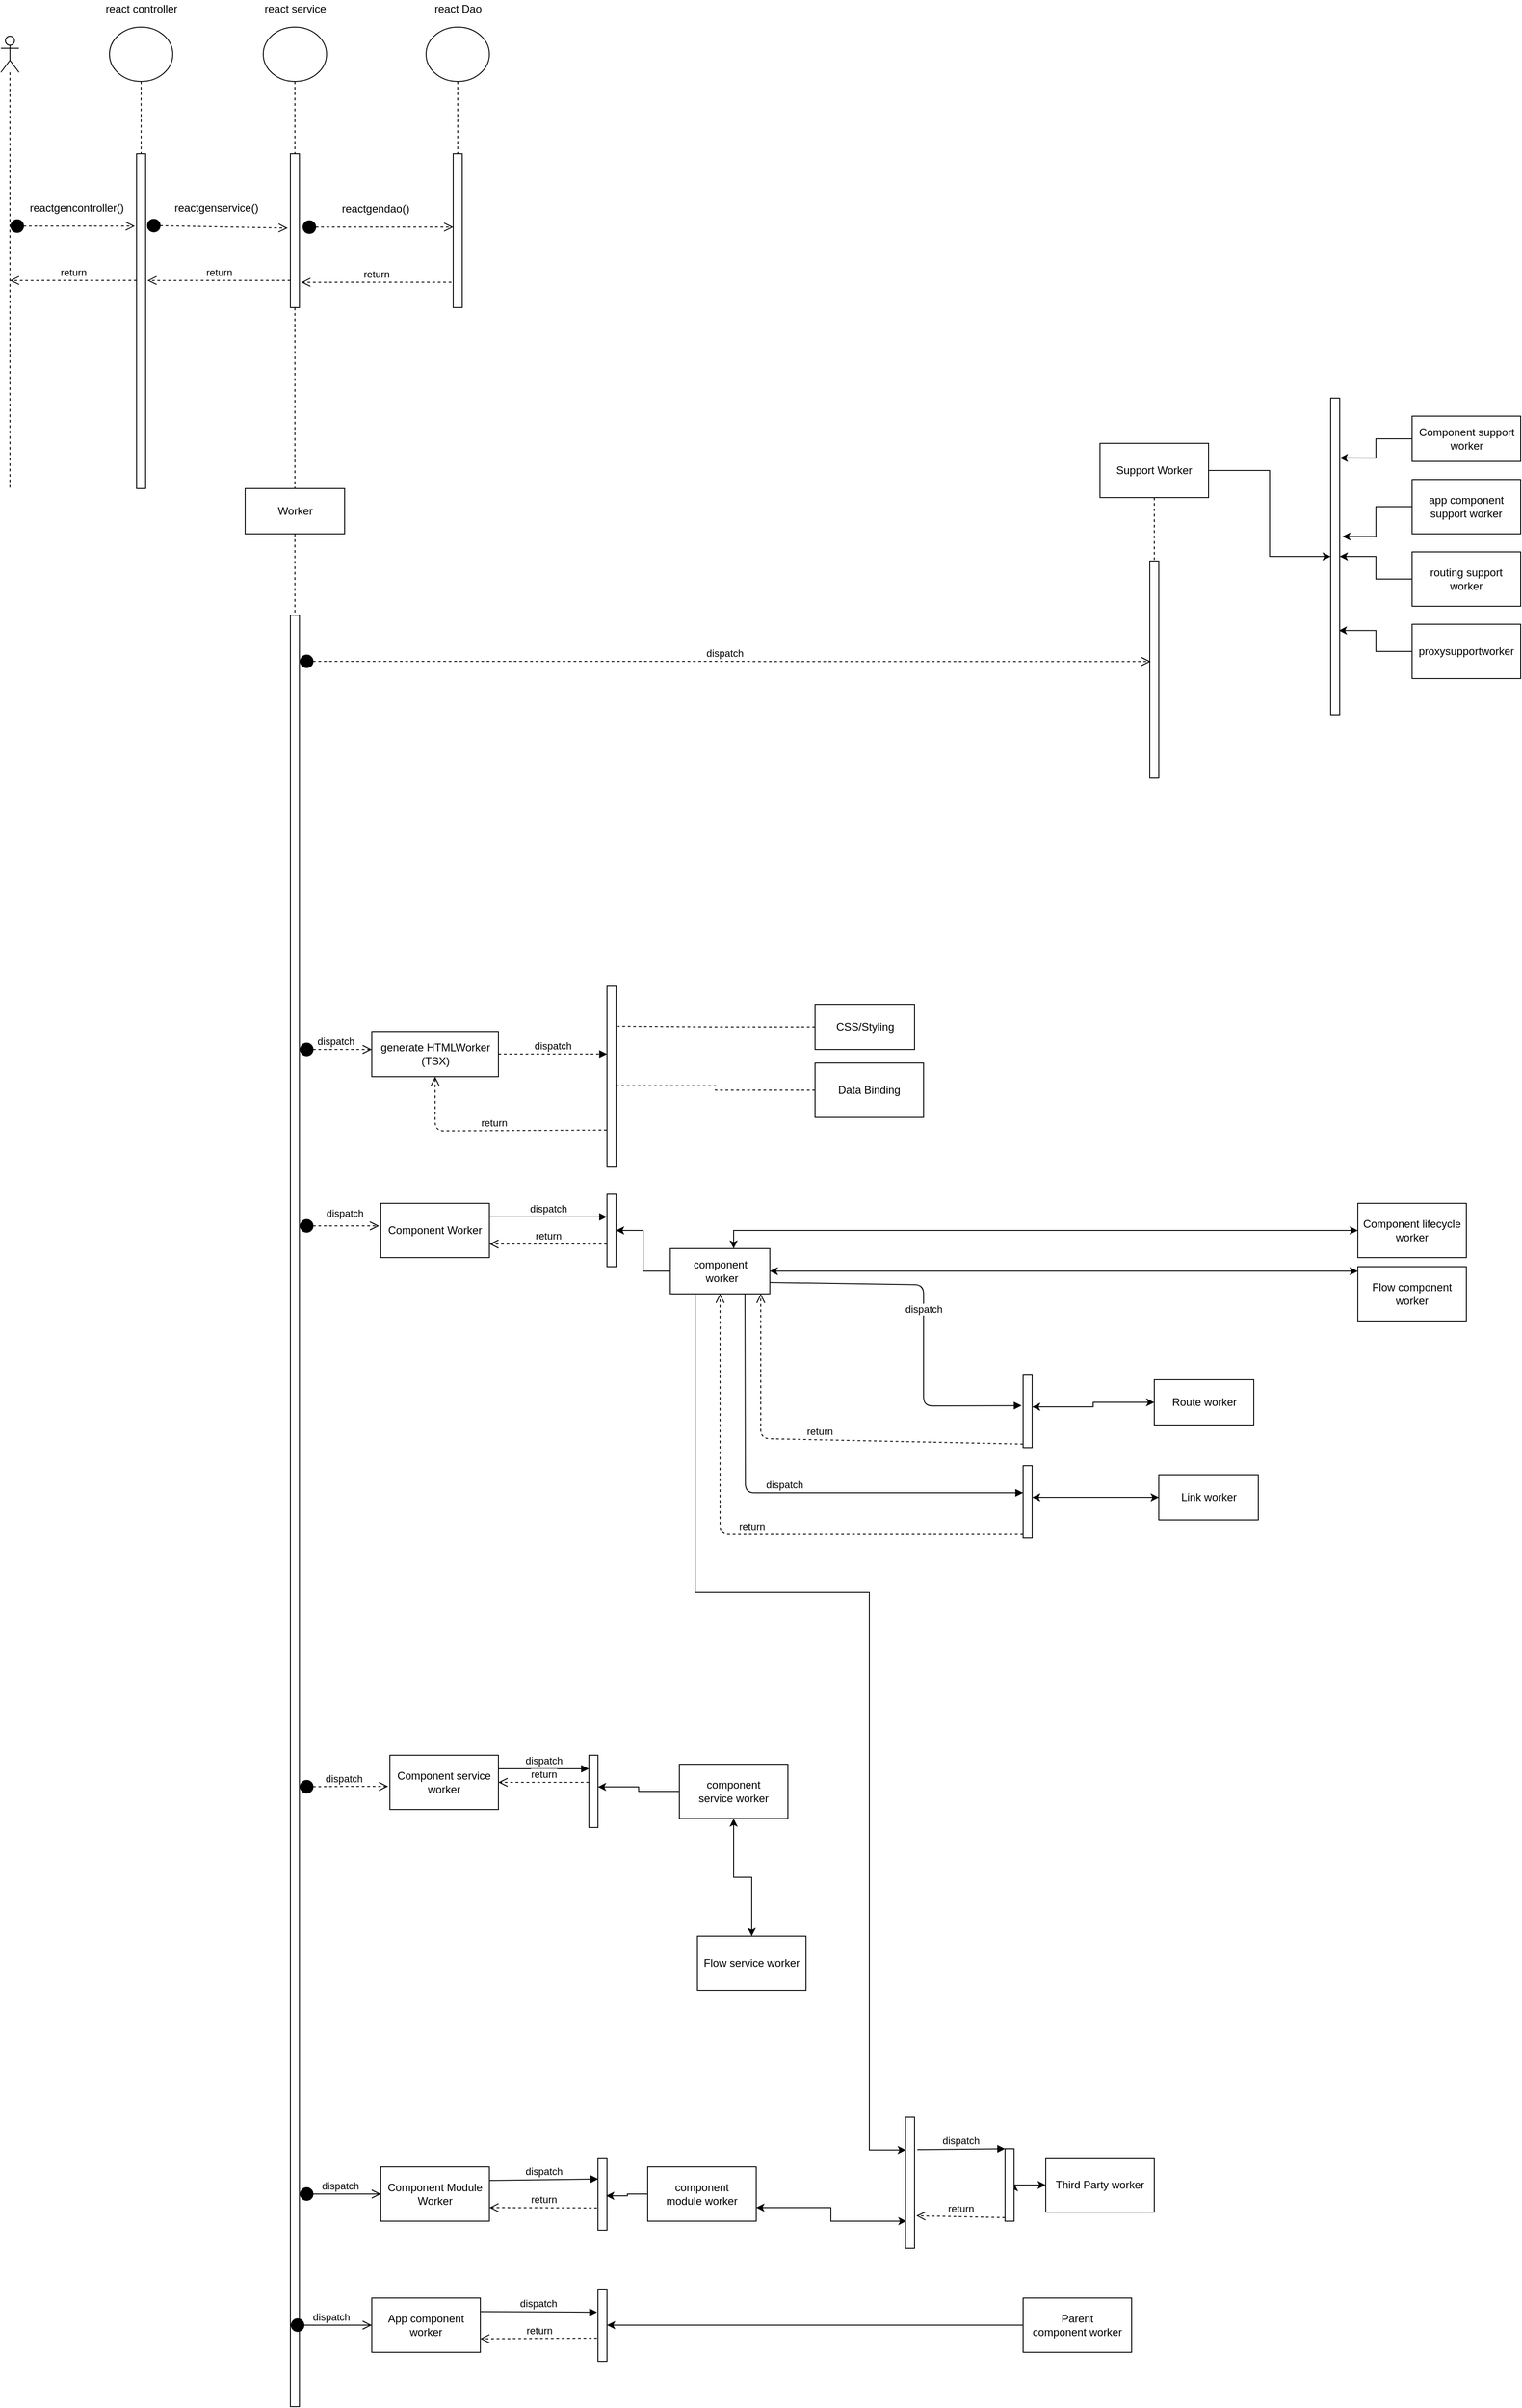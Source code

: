 <mxfile version="12.2.4" pages="1"><diagram id="8ImxBgGU84YvOnzwgx3z" name="Page-1"><mxGraphModel dx="639" dy="538" grid="1" gridSize="10" guides="1" tooltips="1" connect="1" arrows="1" fold="1" page="1" pageScale="1" pageWidth="8000" pageHeight="8000" math="0" shadow="0"><root><mxCell id="0"/><mxCell id="1" parent="0"/><mxCell id="2" style="edgeStyle=orthogonalEdgeStyle;rounded=0;orthogonalLoop=1;jettySize=auto;html=1;entryX=0.5;entryY=0.005;entryDx=0;entryDy=0;entryPerimeter=0;dashed=1;endArrow=none;endFill=0;" parent="1" source="3" target="6" edge="1"><mxGeometry relative="1" as="geometry"/></mxCell><mxCell id="3" value="" style="ellipse;fillColor=#ffffff;strokeColor=#000000;" parent="1" vertex="1"><mxGeometry x="2466" y="240" width="70" height="60" as="geometry"/></mxCell><mxCell id="4" value="" style="shape=umlLifeline;participant=umlActor;perimeter=lifelinePerimeter;whiteSpace=wrap;html=1;container=1;collapsible=0;recursiveResize=0;verticalAlign=top;spacingTop=36;outlineConnect=0;" parent="1" vertex="1"><mxGeometry x="2346" y="250" width="20" height="500" as="geometry"/></mxCell><mxCell id="5" value="react controller" style="text;html=1;align=center;verticalAlign=middle;resizable=0;points=[];autosize=1;" parent="1" vertex="1"><mxGeometry x="2456" y="210" width="90" height="20" as="geometry"/></mxCell><mxCell id="6" value="" style="html=1;points=[];perimeter=orthogonalPerimeter;" parent="1" vertex="1"><mxGeometry x="2496" y="380" width="10" height="370" as="geometry"/></mxCell><mxCell id="7" value="" style="html=1;verticalAlign=bottom;startArrow=circle;startFill=1;endArrow=open;startSize=6;endSize=8;dashed=1;entryX=-0.2;entryY=0.216;entryDx=0;entryDy=0;entryPerimeter=0;" parent="1" source="4" target="6" edge="1"><mxGeometry width="80" relative="1" as="geometry"><mxPoint x="2376" y="470" as="sourcePoint"/><mxPoint x="2456" y="470" as="targetPoint"/></mxGeometry></mxCell><mxCell id="8" value="react service" style="text;html=1;align=center;verticalAlign=middle;resizable=0;points=[];autosize=1;" parent="1" vertex="1"><mxGeometry x="2631" y="210" width="80" height="20" as="geometry"/></mxCell><mxCell id="9" value="react Dao" style="text;html=1;align=center;verticalAlign=middle;resizable=0;points=[];autosize=1;" parent="1" vertex="1"><mxGeometry x="2816" y="210" width="70" height="20" as="geometry"/></mxCell><mxCell id="10" style="edgeStyle=orthogonalEdgeStyle;rounded=0;orthogonalLoop=1;jettySize=auto;html=1;dashed=1;endArrow=none;endFill=0;" parent="1" source="11" edge="1"><mxGeometry relative="1" as="geometry"><mxPoint x="2671" y="380" as="targetPoint"/></mxGeometry></mxCell><mxCell id="11" value="" style="ellipse;fillColor=#ffffff;strokeColor=#000000;" parent="1" vertex="1"><mxGeometry x="2636" y="240" width="70" height="60" as="geometry"/></mxCell><mxCell id="12" style="edgeStyle=orthogonalEdgeStyle;rounded=0;orthogonalLoop=1;jettySize=auto;html=1;entryX=0.5;entryY=0.005;entryDx=0;entryDy=0;entryPerimeter=0;dashed=1;endArrow=none;endFill=0;" parent="1" source="13" target="15" edge="1"><mxGeometry relative="1" as="geometry"/></mxCell><mxCell id="13" value="" style="ellipse;fillColor=#ffffff;strokeColor=#000000;" parent="1" vertex="1"><mxGeometry x="2816" y="240" width="70" height="60" as="geometry"/></mxCell><mxCell id="14" value="" style="html=1;verticalAlign=bottom;startArrow=circle;startFill=1;endArrow=open;startSize=6;endSize=8;dashed=1;entryX=-0.3;entryY=0.222;entryDx=0;entryDy=0;entryPerimeter=0;exitX=1.1;exitY=0.214;exitDx=0;exitDy=0;exitPerimeter=0;" parent="1" source="6" edge="1"><mxGeometry width="80" relative="1" as="geometry"><mxPoint x="2556" y="462" as="sourcePoint"/><mxPoint x="2663" y="462.14" as="targetPoint"/></mxGeometry></mxCell><mxCell id="15" value="" style="html=1;points=[];perimeter=orthogonalPerimeter;fillColor=#ffffff;" parent="1" vertex="1"><mxGeometry x="2846" y="380" width="10" height="170" as="geometry"/></mxCell><mxCell id="16" value="" style="html=1;verticalAlign=bottom;startArrow=circle;startFill=1;endArrow=open;startSize=6;endSize=8;dashed=1;exitX=1.3;exitY=0.219;exitDx=0;exitDy=0;exitPerimeter=0;" parent="1" target="15" edge="1"><mxGeometry width="80" relative="1" as="geometry"><mxPoint x="2679" y="461.03" as="sourcePoint"/><mxPoint x="2806" y="460" as="targetPoint"/></mxGeometry></mxCell><mxCell id="17" value="return" style="html=1;verticalAlign=bottom;endArrow=open;dashed=1;endSize=8;entryX=1.2;entryY=0.384;entryDx=0;entryDy=0;entryPerimeter=0;" parent="1" edge="1"><mxGeometry relative="1" as="geometry"><mxPoint x="2844" y="522.0" as="sourcePoint"/><mxPoint x="2678" y="522.08" as="targetPoint"/></mxGeometry></mxCell><mxCell id="18" style="edgeStyle=orthogonalEdgeStyle;rounded=0;orthogonalLoop=1;jettySize=auto;html=1;dashed=1;endArrow=none;endFill=0;" parent="1" source="19" target="21" edge="1"><mxGeometry relative="1" as="geometry"/></mxCell><mxCell id="19" value="" style="html=1;points=[];perimeter=orthogonalPerimeter;fillColor=#ffffff;" parent="1" vertex="1"><mxGeometry x="2666" y="380" width="10" height="170" as="geometry"/></mxCell><mxCell id="20" style="edgeStyle=orthogonalEdgeStyle;rounded=0;orthogonalLoop=1;jettySize=auto;html=1;dashed=1;endArrow=none;endFill=0;" parent="1" source="21" target="22" edge="1"><mxGeometry relative="1" as="geometry"/></mxCell><mxCell id="21" value="Worker" style="html=1;fillColor=#ffffff;" parent="1" vertex="1"><mxGeometry x="2616" y="750" width="110" height="50" as="geometry"/></mxCell><mxCell id="22" value="" style="html=1;points=[];perimeter=orthogonalPerimeter;fillColor=#ffffff;" parent="1" vertex="1"><mxGeometry x="2666" y="890" width="10" height="1980" as="geometry"/></mxCell><mxCell id="23" value="dispatch" style="html=1;verticalAlign=bottom;startArrow=circle;startFill=1;endArrow=open;startSize=6;endSize=8;dashed=1;" parent="1" edge="1"><mxGeometry width="80" relative="1" as="geometry"><mxPoint x="2676" y="1370" as="sourcePoint"/><mxPoint x="2756" y="1370" as="targetPoint"/></mxGeometry></mxCell><mxCell id="24" value="generate HTMLWorker&lt;br&gt;(TSX)" style="html=1;fillColor=#ffffff;" parent="1" vertex="1"><mxGeometry x="2756" y="1350" width="140" height="50" as="geometry"/></mxCell><mxCell id="25" value="Component Worker" style="whiteSpace=wrap;html=1;" parent="1" vertex="1"><mxGeometry x="2766" y="1540" width="120" height="60" as="geometry"/></mxCell><mxCell id="26" value="" style="html=1;points=[];perimeter=orthogonalPerimeter;fillColor=#ffffff;" parent="1" vertex="1"><mxGeometry x="3616" y="830" width="10" height="240" as="geometry"/></mxCell><mxCell id="27" value="dispatch" style="html=1;verticalAlign=bottom;startArrow=circle;startFill=1;endArrow=open;startSize=6;endSize=8;dashed=1;entryX=0.1;entryY=0.463;entryDx=0;entryDy=0;entryPerimeter=0;" parent="1" source="22" target="26" edge="1"><mxGeometry width="80" relative="1" as="geometry"><mxPoint x="2786" y="1320" as="sourcePoint"/><mxPoint x="2866" y="1320" as="targetPoint"/><Array as="points"><mxPoint x="2686" y="941"/></Array></mxGeometry></mxCell><mxCell id="28" style="edgeStyle=orthogonalEdgeStyle;rounded=0;orthogonalLoop=1;jettySize=auto;html=1;entryX=0.5;entryY=-0.005;entryDx=0;entryDy=0;entryPerimeter=0;dashed=1;endArrow=none;endFill=0;" parent="1" source="30" target="26" edge="1"><mxGeometry relative="1" as="geometry"/></mxCell><mxCell id="29" style="edgeStyle=orthogonalEdgeStyle;rounded=0;orthogonalLoop=1;jettySize=auto;html=1;startArrow=none;startFill=0;" parent="1" source="30" target="94" edge="1"><mxGeometry relative="1" as="geometry"/></mxCell><mxCell id="30" value="Support Worker" style="whiteSpace=wrap;html=1;" parent="1" vertex="1"><mxGeometry x="3561" y="700" width="120" height="60" as="geometry"/></mxCell><mxCell id="31" value="dispatch" style="html=1;verticalAlign=bottom;startArrow=circle;startFill=1;endArrow=open;startSize=6;endSize=8;dashed=1;" parent="1" edge="1"><mxGeometry x="0.136" y="5" width="80" relative="1" as="geometry"><mxPoint x="2676" y="1565" as="sourcePoint"/><mxPoint x="2764" y="1565" as="targetPoint"/><mxPoint as="offset"/></mxGeometry></mxCell><mxCell id="32" value="Component Module Worker" style="whiteSpace=wrap;html=1;" parent="1" vertex="1"><mxGeometry x="2766" y="2605" width="120" height="60" as="geometry"/></mxCell><mxCell id="33" value="dispatch" style="html=1;verticalAlign=bottom;startArrow=circle;startFill=1;endArrow=open;startSize=6;endSize=8;dashed=1;exitX=1;exitY=0.654;exitDx=0;exitDy=0;exitPerimeter=0;" parent="1" source="22" edge="1"><mxGeometry width="80" relative="1" as="geometry"><mxPoint x="2686" y="2185" as="sourcePoint"/><mxPoint x="2774" y="2184.5" as="targetPoint"/><Array as="points"><mxPoint x="2726" y="2184.5"/></Array></mxGeometry></mxCell><mxCell id="36" style="edgeStyle=orthogonalEdgeStyle;rounded=0;orthogonalLoop=1;jettySize=auto;html=1;entryX=1.188;entryY=0.221;entryDx=0;entryDy=0;entryPerimeter=0;dashed=1;endArrow=none;endFill=0;" parent="1" source="37" target="40" edge="1"><mxGeometry relative="1" as="geometry"/></mxCell><mxCell id="37" value="CSS/Styling" style="html=1;fillColor=#ffffff;" parent="1" vertex="1"><mxGeometry x="3246" y="1320" width="110" height="50" as="geometry"/></mxCell><mxCell id="38" style="edgeStyle=orthogonalEdgeStyle;rounded=0;orthogonalLoop=1;jettySize=auto;html=1;dashed=1;endArrow=none;endFill=0;" parent="1" source="39" target="40" edge="1"><mxGeometry relative="1" as="geometry"><Array as="points"><mxPoint x="3136" y="1415"/><mxPoint x="3136" y="1410"/></Array></mxGeometry></mxCell><mxCell id="39" value="Data Binding" style="whiteSpace=wrap;html=1;" parent="1" vertex="1"><mxGeometry x="3246" y="1385" width="120" height="60" as="geometry"/></mxCell><mxCell id="40" value="" style="html=1;points=[];perimeter=orthogonalPerimeter;fillColor=#ffffff;" parent="1" vertex="1"><mxGeometry x="3016" y="1300" width="10" height="200" as="geometry"/></mxCell><mxCell id="41" value="dispatch" style="html=1;verticalAlign=bottom;endArrow=block;dashed=1;exitX=1;exitY=0.5;exitDx=0;exitDy=0;" parent="1" source="24" edge="1"><mxGeometry relative="1" as="geometry"><mxPoint x="2896" y="1600" as="sourcePoint"/><mxPoint x="3016" y="1375" as="targetPoint"/></mxGeometry></mxCell><mxCell id="42" value="return" style="html=1;verticalAlign=bottom;endArrow=open;dashed=1;endSize=8;entryX=0.5;entryY=1;entryDx=0;entryDy=0;exitX=-0.035;exitY=0.795;exitDx=0;exitDy=0;exitPerimeter=0;" parent="1" source="40" target="24" edge="1"><mxGeometry relative="1" as="geometry"><mxPoint x="2896" y="1676" as="targetPoint"/><mxPoint x="3006" y="1460" as="sourcePoint"/><Array as="points"><mxPoint x="2826" y="1460"/></Array></mxGeometry></mxCell><mxCell id="46" value="" style="html=1;points=[];perimeter=orthogonalPerimeter;" parent="1" vertex="1"><mxGeometry x="3016" y="1530" width="10" height="80" as="geometry"/></mxCell><mxCell id="47" value="dispatch" style="html=1;verticalAlign=bottom;endArrow=block;exitX=1;exitY=0.25;exitDx=0;exitDy=0;" parent="1" source="25" edge="1"><mxGeometry relative="1" as="geometry"><mxPoint x="2936" y="1845" as="sourcePoint"/><mxPoint x="3016" y="1555" as="targetPoint"/></mxGeometry></mxCell><mxCell id="48" value="return" style="html=1;verticalAlign=bottom;endArrow=open;dashed=1;endSize=8;entryX=1;entryY=0.75;entryDx=0;entryDy=0;" parent="1" source="46" target="25" edge="1"><mxGeometry relative="1" as="geometry"><mxPoint x="2936" y="1921" as="targetPoint"/></mxGeometry></mxCell><mxCell id="49" style="edgeStyle=orthogonalEdgeStyle;rounded=0;orthogonalLoop=1;jettySize=auto;html=1;entryX=1;entryY=0.5;entryDx=0;entryDy=0;entryPerimeter=0;startArrow=none;startFill=0;" parent="1" source="53" target="46" edge="1"><mxGeometry relative="1" as="geometry"/></mxCell><mxCell id="50" value="" style="edgeStyle=orthogonalEdgeStyle;rounded=0;orthogonalLoop=1;jettySize=auto;html=1;startArrow=classic;startFill=1;" parent="1" source="53" target="74" edge="1"><mxGeometry relative="1" as="geometry"><Array as="points"><mxPoint x="3116" y="1640"/></Array></mxGeometry></mxCell><mxCell id="51" style="edgeStyle=orthogonalEdgeStyle;rounded=0;orthogonalLoop=1;jettySize=auto;html=1;startArrow=classic;startFill=1;entryX=0;entryY=0.5;entryDx=0;entryDy=0;" parent="1" source="53" target="83" edge="1"><mxGeometry relative="1" as="geometry"><mxPoint x="3156" y="1790" as="targetPoint"/><Array as="points"><mxPoint x="3156" y="1570"/></Array></mxGeometry></mxCell><mxCell id="52" style="edgeStyle=orthogonalEdgeStyle;rounded=0;orthogonalLoop=1;jettySize=auto;html=1;entryX=0.033;entryY=0.251;entryDx=0;entryDy=0;entryPerimeter=0;exitX=0.25;exitY=1;exitDx=0;exitDy=0;" parent="1" source="53" target="93" edge="1"><mxGeometry relative="1" as="geometry"><Array as="points"><mxPoint x="3114" y="1970"/><mxPoint x="3306" y="1970"/><mxPoint x="3306" y="2586"/></Array></mxGeometry></mxCell><mxCell id="53" value="component&lt;br&gt;&amp;nbsp;worker" style="html=1;" parent="1" vertex="1"><mxGeometry x="3086" y="1590" width="110" height="50" as="geometry"/></mxCell><mxCell id="54" value="Component service worker" style="whiteSpace=wrap;html=1;" parent="1" vertex="1"><mxGeometry x="2776" y="2150" width="120" height="60" as="geometry"/></mxCell><mxCell id="55" value="App component worker" style="whiteSpace=wrap;html=1;" parent="1" vertex="1"><mxGeometry x="2756" y="2750" width="120" height="60" as="geometry"/></mxCell><mxCell id="56" value="dispatch" style="html=1;verticalAlign=bottom;startArrow=circle;startFill=1;endArrow=open;startSize=6;endSize=8;entryX=0;entryY=0.5;entryDx=0;entryDy=0;" parent="1" target="32" edge="1"><mxGeometry width="80" relative="1" as="geometry"><mxPoint x="2676" y="2635" as="sourcePoint"/><mxPoint x="2756" y="2635" as="targetPoint"/></mxGeometry></mxCell><mxCell id="57" value="dispatch" style="html=1;verticalAlign=bottom;startArrow=circle;startFill=1;endArrow=open;startSize=6;endSize=8;entryX=0;entryY=0.5;entryDx=0;entryDy=0;" parent="1" target="55" edge="1"><mxGeometry width="80" relative="1" as="geometry"><mxPoint x="2666" y="2780" as="sourcePoint"/><mxPoint x="2746" y="2780" as="targetPoint"/></mxGeometry></mxCell><mxCell id="58" value="" style="html=1;points=[];perimeter=orthogonalPerimeter;" parent="1" vertex="1"><mxGeometry x="2996" y="2150" width="10" height="80" as="geometry"/></mxCell><mxCell id="59" value="dispatch" style="html=1;verticalAlign=bottom;endArrow=block;exitX=1;exitY=0.25;exitDx=0;exitDy=0;" parent="1" source="54" target="58" edge="1"><mxGeometry relative="1" as="geometry"><mxPoint x="2936" y="1980" as="sourcePoint"/></mxGeometry></mxCell><mxCell id="60" value="return" style="html=1;verticalAlign=bottom;endArrow=open;dashed=1;endSize=8;entryX=1;entryY=0.5;entryDx=0;entryDy=0;" parent="1" source="58" target="54" edge="1"><mxGeometry relative="1" as="geometry"><mxPoint x="2936" y="2056" as="targetPoint"/></mxGeometry></mxCell><mxCell id="61" value="" style="html=1;points=[];perimeter=orthogonalPerimeter;" parent="1" vertex="1"><mxGeometry x="3006" y="2595" width="10" height="80" as="geometry"/></mxCell><mxCell id="62" value="dispatch" style="html=1;verticalAlign=bottom;endArrow=block;exitX=1;exitY=0.25;exitDx=0;exitDy=0;entryX=0.033;entryY=0.292;entryDx=0;entryDy=0;entryPerimeter=0;" parent="1" source="32" target="61" edge="1"><mxGeometry relative="1" as="geometry"><mxPoint x="2936" y="2130" as="sourcePoint"/><mxPoint x="2996" y="2620" as="targetPoint"/></mxGeometry></mxCell><mxCell id="63" value="return" style="html=1;verticalAlign=bottom;endArrow=open;dashed=1;endSize=8;exitX=-0.1;exitY=0.692;entryX=1;entryY=0.75;entryDx=0;entryDy=0;exitDx=0;exitDy=0;exitPerimeter=0;" parent="1" source="61" target="32" edge="1"><mxGeometry relative="1" as="geometry"><mxPoint x="2936" y="2206" as="targetPoint"/></mxGeometry></mxCell><mxCell id="64" style="edgeStyle=orthogonalEdgeStyle;rounded=0;orthogonalLoop=1;jettySize=auto;html=1;exitX=0;exitY=0.5;exitDx=0;exitDy=0;entryX=1;entryY=0.438;entryDx=0;entryDy=0;entryPerimeter=0;startArrow=none;startFill=0;" parent="1" source="65" target="58" edge="1"><mxGeometry relative="1" as="geometry"/></mxCell><mxCell id="65" value="component&lt;br&gt;service worker" style="whiteSpace=wrap;html=1;" parent="1" vertex="1"><mxGeometry x="3096" y="2160" width="120" height="60" as="geometry"/></mxCell><mxCell id="66" style="edgeStyle=orthogonalEdgeStyle;rounded=0;orthogonalLoop=1;jettySize=auto;html=1;exitX=0;exitY=0.5;exitDx=0;exitDy=0;entryX=0.9;entryY=0.525;entryDx=0;entryDy=0;entryPerimeter=0;startArrow=none;startFill=0;" parent="1" source="68" target="61" edge="1"><mxGeometry relative="1" as="geometry"/></mxCell><mxCell id="67" style="edgeStyle=orthogonalEdgeStyle;rounded=0;orthogonalLoop=1;jettySize=auto;html=1;exitX=1;exitY=0.75;exitDx=0;exitDy=0;entryX=0.1;entryY=0.793;entryDx=0;entryDy=0;entryPerimeter=0;startArrow=classic;startFill=1;" parent="1" source="68" target="93" edge="1"><mxGeometry relative="1" as="geometry"/></mxCell><mxCell id="68" value="component&lt;br&gt;module worker" style="whiteSpace=wrap;html=1;" parent="1" vertex="1"><mxGeometry x="3061" y="2605" width="120" height="60" as="geometry"/></mxCell><mxCell id="69" value="" style="html=1;points=[];perimeter=orthogonalPerimeter;" parent="1" vertex="1"><mxGeometry x="3006" y="2740" width="10" height="80" as="geometry"/></mxCell><mxCell id="70" value="dispatch" style="html=1;verticalAlign=bottom;endArrow=block;entryX=-0.1;entryY=0.321;exitX=1;exitY=0.25;exitDx=0;exitDy=0;entryDx=0;entryDy=0;entryPerimeter=0;" parent="1" source="55" target="69" edge="1"><mxGeometry relative="1" as="geometry"><mxPoint x="2936" y="2280" as="sourcePoint"/></mxGeometry></mxCell><mxCell id="71" value="return" style="html=1;verticalAlign=bottom;endArrow=open;dashed=1;endSize=8;exitX=-0.1;exitY=0.679;entryX=1;entryY=0.75;entryDx=0;entryDy=0;exitDx=0;exitDy=0;exitPerimeter=0;" parent="1" source="69" target="55" edge="1"><mxGeometry relative="1" as="geometry"><mxPoint x="2936" y="2356" as="targetPoint"/></mxGeometry></mxCell><mxCell id="72" style="edgeStyle=orthogonalEdgeStyle;rounded=0;orthogonalLoop=1;jettySize=auto;html=1;exitX=0;exitY=0.5;exitDx=0;exitDy=0;startArrow=none;startFill=0;" parent="1" source="73" target="69" edge="1"><mxGeometry relative="1" as="geometry"/></mxCell><mxCell id="73" value="Parent&lt;br&gt;component worker" style="whiteSpace=wrap;html=1;" parent="1" vertex="1"><mxGeometry x="3476" y="2750" width="120" height="60" as="geometry"/></mxCell><mxCell id="74" value="Flow component worker" style="whiteSpace=wrap;html=1;" parent="1" vertex="1"><mxGeometry x="3846" y="1610" width="120" height="60" as="geometry"/></mxCell><mxCell id="75" style="edgeStyle=orthogonalEdgeStyle;rounded=0;orthogonalLoop=1;jettySize=auto;html=1;entryX=0.5;entryY=1;entryDx=0;entryDy=0;startArrow=classic;startFill=1;" parent="1" source="76" target="65" edge="1"><mxGeometry relative="1" as="geometry"/></mxCell><mxCell id="76" value="Flow service worker" style="whiteSpace=wrap;html=1;" parent="1" vertex="1"><mxGeometry x="3116" y="2350" width="120" height="60" as="geometry"/></mxCell><mxCell id="77" value="" style="html=1;points=[];perimeter=orthogonalPerimeter;" parent="1" vertex="1"><mxGeometry x="3476" y="1730" width="10" height="80" as="geometry"/></mxCell><mxCell id="78" value="dispatch" style="html=1;verticalAlign=bottom;endArrow=block;entryX=-0.167;entryY=0.421;exitX=1;exitY=0.75;exitDx=0;exitDy=0;entryDx=0;entryDy=0;entryPerimeter=0;" parent="1" source="53" target="77" edge="1"><mxGeometry relative="1" as="geometry"><mxPoint x="3176" y="1900" as="sourcePoint"/><Array as="points"><mxPoint x="3366" y="1630"/><mxPoint x="3366" y="1764"/></Array></mxGeometry></mxCell><mxCell id="79" value="return" style="html=1;verticalAlign=bottom;endArrow=open;dashed=1;endSize=8;exitX=0;exitY=0.95;" parent="1" source="77" edge="1"><mxGeometry relative="1" as="geometry"><mxPoint x="3186" y="1640" as="targetPoint"/><Array as="points"><mxPoint x="3186" y="1800"/></Array></mxGeometry></mxCell><mxCell id="80" value="" style="html=1;points=[];perimeter=orthogonalPerimeter;" parent="1" vertex="1"><mxGeometry x="3476" y="1830" width="10" height="80" as="geometry"/></mxCell><mxCell id="81" value="dispatch" style="html=1;verticalAlign=bottom;endArrow=block;exitX=0.75;exitY=1;exitDx=0;exitDy=0;" parent="1" source="53" edge="1"><mxGeometry relative="1" as="geometry"><mxPoint x="3396" y="2460" as="sourcePoint"/><mxPoint x="3476" y="1860" as="targetPoint"/><Array as="points"><mxPoint x="3169" y="1860"/></Array></mxGeometry></mxCell><mxCell id="82" value="return" style="html=1;verticalAlign=bottom;endArrow=open;dashed=1;endSize=8;exitX=0;exitY=0.95;entryX=0.5;entryY=1;entryDx=0;entryDy=0;" parent="1" source="80" target="53" edge="1"><mxGeometry relative="1" as="geometry"><mxPoint x="3396" y="2536" as="targetPoint"/><Array as="points"><mxPoint x="3141" y="1906"/></Array></mxGeometry></mxCell><mxCell id="83" value="Component lifecycle worker" style="whiteSpace=wrap;html=1;" parent="1" vertex="1"><mxGeometry x="3846" y="1540" width="120" height="60" as="geometry"/></mxCell><mxCell id="84" style="edgeStyle=orthogonalEdgeStyle;rounded=0;orthogonalLoop=1;jettySize=auto;html=1;exitX=0;exitY=0.5;exitDx=0;exitDy=0;entryX=1;entryY=0.438;entryDx=0;entryDy=0;entryPerimeter=0;startArrow=classic;startFill=1;" parent="1" source="85" target="77" edge="1"><mxGeometry relative="1" as="geometry"/></mxCell><mxCell id="85" value="Route worker" style="html=1;" parent="1" vertex="1"><mxGeometry x="3621" y="1735" width="110" height="50" as="geometry"/></mxCell><mxCell id="86" style="edgeStyle=orthogonalEdgeStyle;rounded=0;orthogonalLoop=1;jettySize=auto;html=1;exitX=0;exitY=0.5;exitDx=0;exitDy=0;entryX=1;entryY=0.438;entryDx=0;entryDy=0;entryPerimeter=0;startArrow=classic;startFill=1;" parent="1" source="87" target="80" edge="1"><mxGeometry relative="1" as="geometry"/></mxCell><mxCell id="87" value="Link worker" style="html=1;" parent="1" vertex="1"><mxGeometry x="3626" y="1840" width="110" height="50" as="geometry"/></mxCell><mxCell id="88" style="edgeStyle=orthogonalEdgeStyle;rounded=0;orthogonalLoop=1;jettySize=auto;html=1;exitX=0;exitY=0.5;exitDx=0;exitDy=0;entryX=1;entryY=0.438;entryDx=0;entryDy=0;entryPerimeter=0;startArrow=classic;startFill=1;" parent="1" source="89" edge="1"><mxGeometry relative="1" as="geometry"><mxPoint x="3466" y="2623" as="targetPoint"/></mxGeometry></mxCell><mxCell id="89" value="Third Party worker" style="whiteSpace=wrap;html=1;" parent="1" vertex="1"><mxGeometry x="3501" y="2595" width="120" height="60" as="geometry"/></mxCell><mxCell id="90" value="" style="html=1;points=[];perimeter=orthogonalPerimeter;" parent="1" vertex="1"><mxGeometry x="3456" y="2585" width="10" height="80" as="geometry"/></mxCell><mxCell id="91" value="dispatch" style="html=1;verticalAlign=bottom;endArrow=block;entryX=0;entryY=0;exitX=1.3;exitY=0.248;exitDx=0;exitDy=0;exitPerimeter=0;" parent="1" source="93" target="90" edge="1"><mxGeometry relative="1" as="geometry"><mxPoint x="3386" y="2585" as="sourcePoint"/></mxGeometry></mxCell><mxCell id="92" value="return" style="html=1;verticalAlign=bottom;endArrow=open;dashed=1;endSize=8;exitX=0;exitY=0.95;entryX=1.2;entryY=0.752;entryDx=0;entryDy=0;entryPerimeter=0;" parent="1" source="90" target="93" edge="1"><mxGeometry relative="1" as="geometry"><mxPoint x="3386" y="2661" as="targetPoint"/></mxGeometry></mxCell><mxCell id="93" value="" style="html=1;points=[];perimeter=orthogonalPerimeter;" parent="1" vertex="1"><mxGeometry x="3346" y="2550" width="10" height="145" as="geometry"/></mxCell><mxCell id="94" value="" style="html=1;points=[];perimeter=orthogonalPerimeter;" parent="1" vertex="1"><mxGeometry x="3816" y="650" width="10" height="350" as="geometry"/></mxCell><mxCell id="95" style="edgeStyle=orthogonalEdgeStyle;rounded=0;orthogonalLoop=1;jettySize=auto;html=1;exitX=0;exitY=0.5;exitDx=0;exitDy=0;entryX=1;entryY=0.189;entryDx=0;entryDy=0;entryPerimeter=0;startArrow=none;startFill=0;" parent="1" source="96" target="94" edge="1"><mxGeometry relative="1" as="geometry"/></mxCell><mxCell id="96" value="Component support&lt;br&gt;worker" style="html=1;" parent="1" vertex="1"><mxGeometry x="3906" y="670" width="120" height="50" as="geometry"/></mxCell><mxCell id="97" style="edgeStyle=orthogonalEdgeStyle;rounded=0;orthogonalLoop=1;jettySize=auto;html=1;exitX=0;exitY=0.5;exitDx=0;exitDy=0;entryX=1.3;entryY=0.437;entryDx=0;entryDy=0;entryPerimeter=0;startArrow=none;startFill=0;" parent="1" source="98" target="94" edge="1"><mxGeometry relative="1" as="geometry"/></mxCell><mxCell id="98" value="app component&lt;br&gt;support worker" style="whiteSpace=wrap;html=1;" parent="1" vertex="1"><mxGeometry x="3906" y="740" width="120" height="60" as="geometry"/></mxCell><mxCell id="99" style="edgeStyle=orthogonalEdgeStyle;rounded=0;orthogonalLoop=1;jettySize=auto;html=1;entryX=0.9;entryY=0.734;entryDx=0;entryDy=0;entryPerimeter=0;startArrow=none;startFill=0;" parent="1" source="100" target="94" edge="1"><mxGeometry relative="1" as="geometry"/></mxCell><mxCell id="100" value="proxysupportworker" style="whiteSpace=wrap;html=1;" parent="1" vertex="1"><mxGeometry x="3906" y="900" width="120" height="60" as="geometry"/></mxCell><mxCell id="101" style="edgeStyle=orthogonalEdgeStyle;rounded=0;orthogonalLoop=1;jettySize=auto;html=1;startArrow=none;startFill=0;" parent="1" source="102" target="94" edge="1"><mxGeometry relative="1" as="geometry"/></mxCell><mxCell id="102" value="routing support worker" style="whiteSpace=wrap;html=1;" parent="1" vertex="1"><mxGeometry x="3906" y="820" width="120" height="60" as="geometry"/></mxCell><mxCell id="103" value="return" style="html=1;verticalAlign=bottom;endArrow=open;dashed=1;endSize=8;entryX=1.2;entryY=0.384;entryDx=0;entryDy=0;entryPerimeter=0;" parent="1" edge="1"><mxGeometry relative="1" as="geometry"><mxPoint x="2666" y="520" as="sourcePoint"/><mxPoint x="2508" y="520.08" as="targetPoint"/></mxGeometry></mxCell><mxCell id="104" value="return" style="html=1;verticalAlign=bottom;endArrow=open;dashed=1;endSize=8;entryX=1.2;entryY=0.384;entryDx=0;entryDy=0;entryPerimeter=0;" parent="1" edge="1"><mxGeometry relative="1" as="geometry"><mxPoint x="2496" y="520" as="sourcePoint"/><mxPoint x="2356" y="520.08" as="targetPoint"/></mxGeometry></mxCell><mxCell id="105" value="reactgencontroller()" style="text;html=1;resizable=0;points=[];autosize=1;align=left;verticalAlign=top;spacingTop=-4;" parent="1" vertex="1"><mxGeometry x="2376" y="430" width="120" height="20" as="geometry"/></mxCell><mxCell id="106" value="reactgenservice()" style="text;html=1;resizable=0;points=[];autosize=1;align=left;verticalAlign=top;spacingTop=-4;" parent="1" vertex="1"><mxGeometry x="2536" y="430" width="110" height="20" as="geometry"/></mxCell><mxCell id="107" value="reactgendao()" style="text;html=1;resizable=0;points=[];autosize=1;align=left;verticalAlign=top;spacingTop=-4;" parent="1" vertex="1"><mxGeometry x="2721" y="431" width="90" height="20" as="geometry"/></mxCell></root></mxGraphModel></diagram></mxfile>